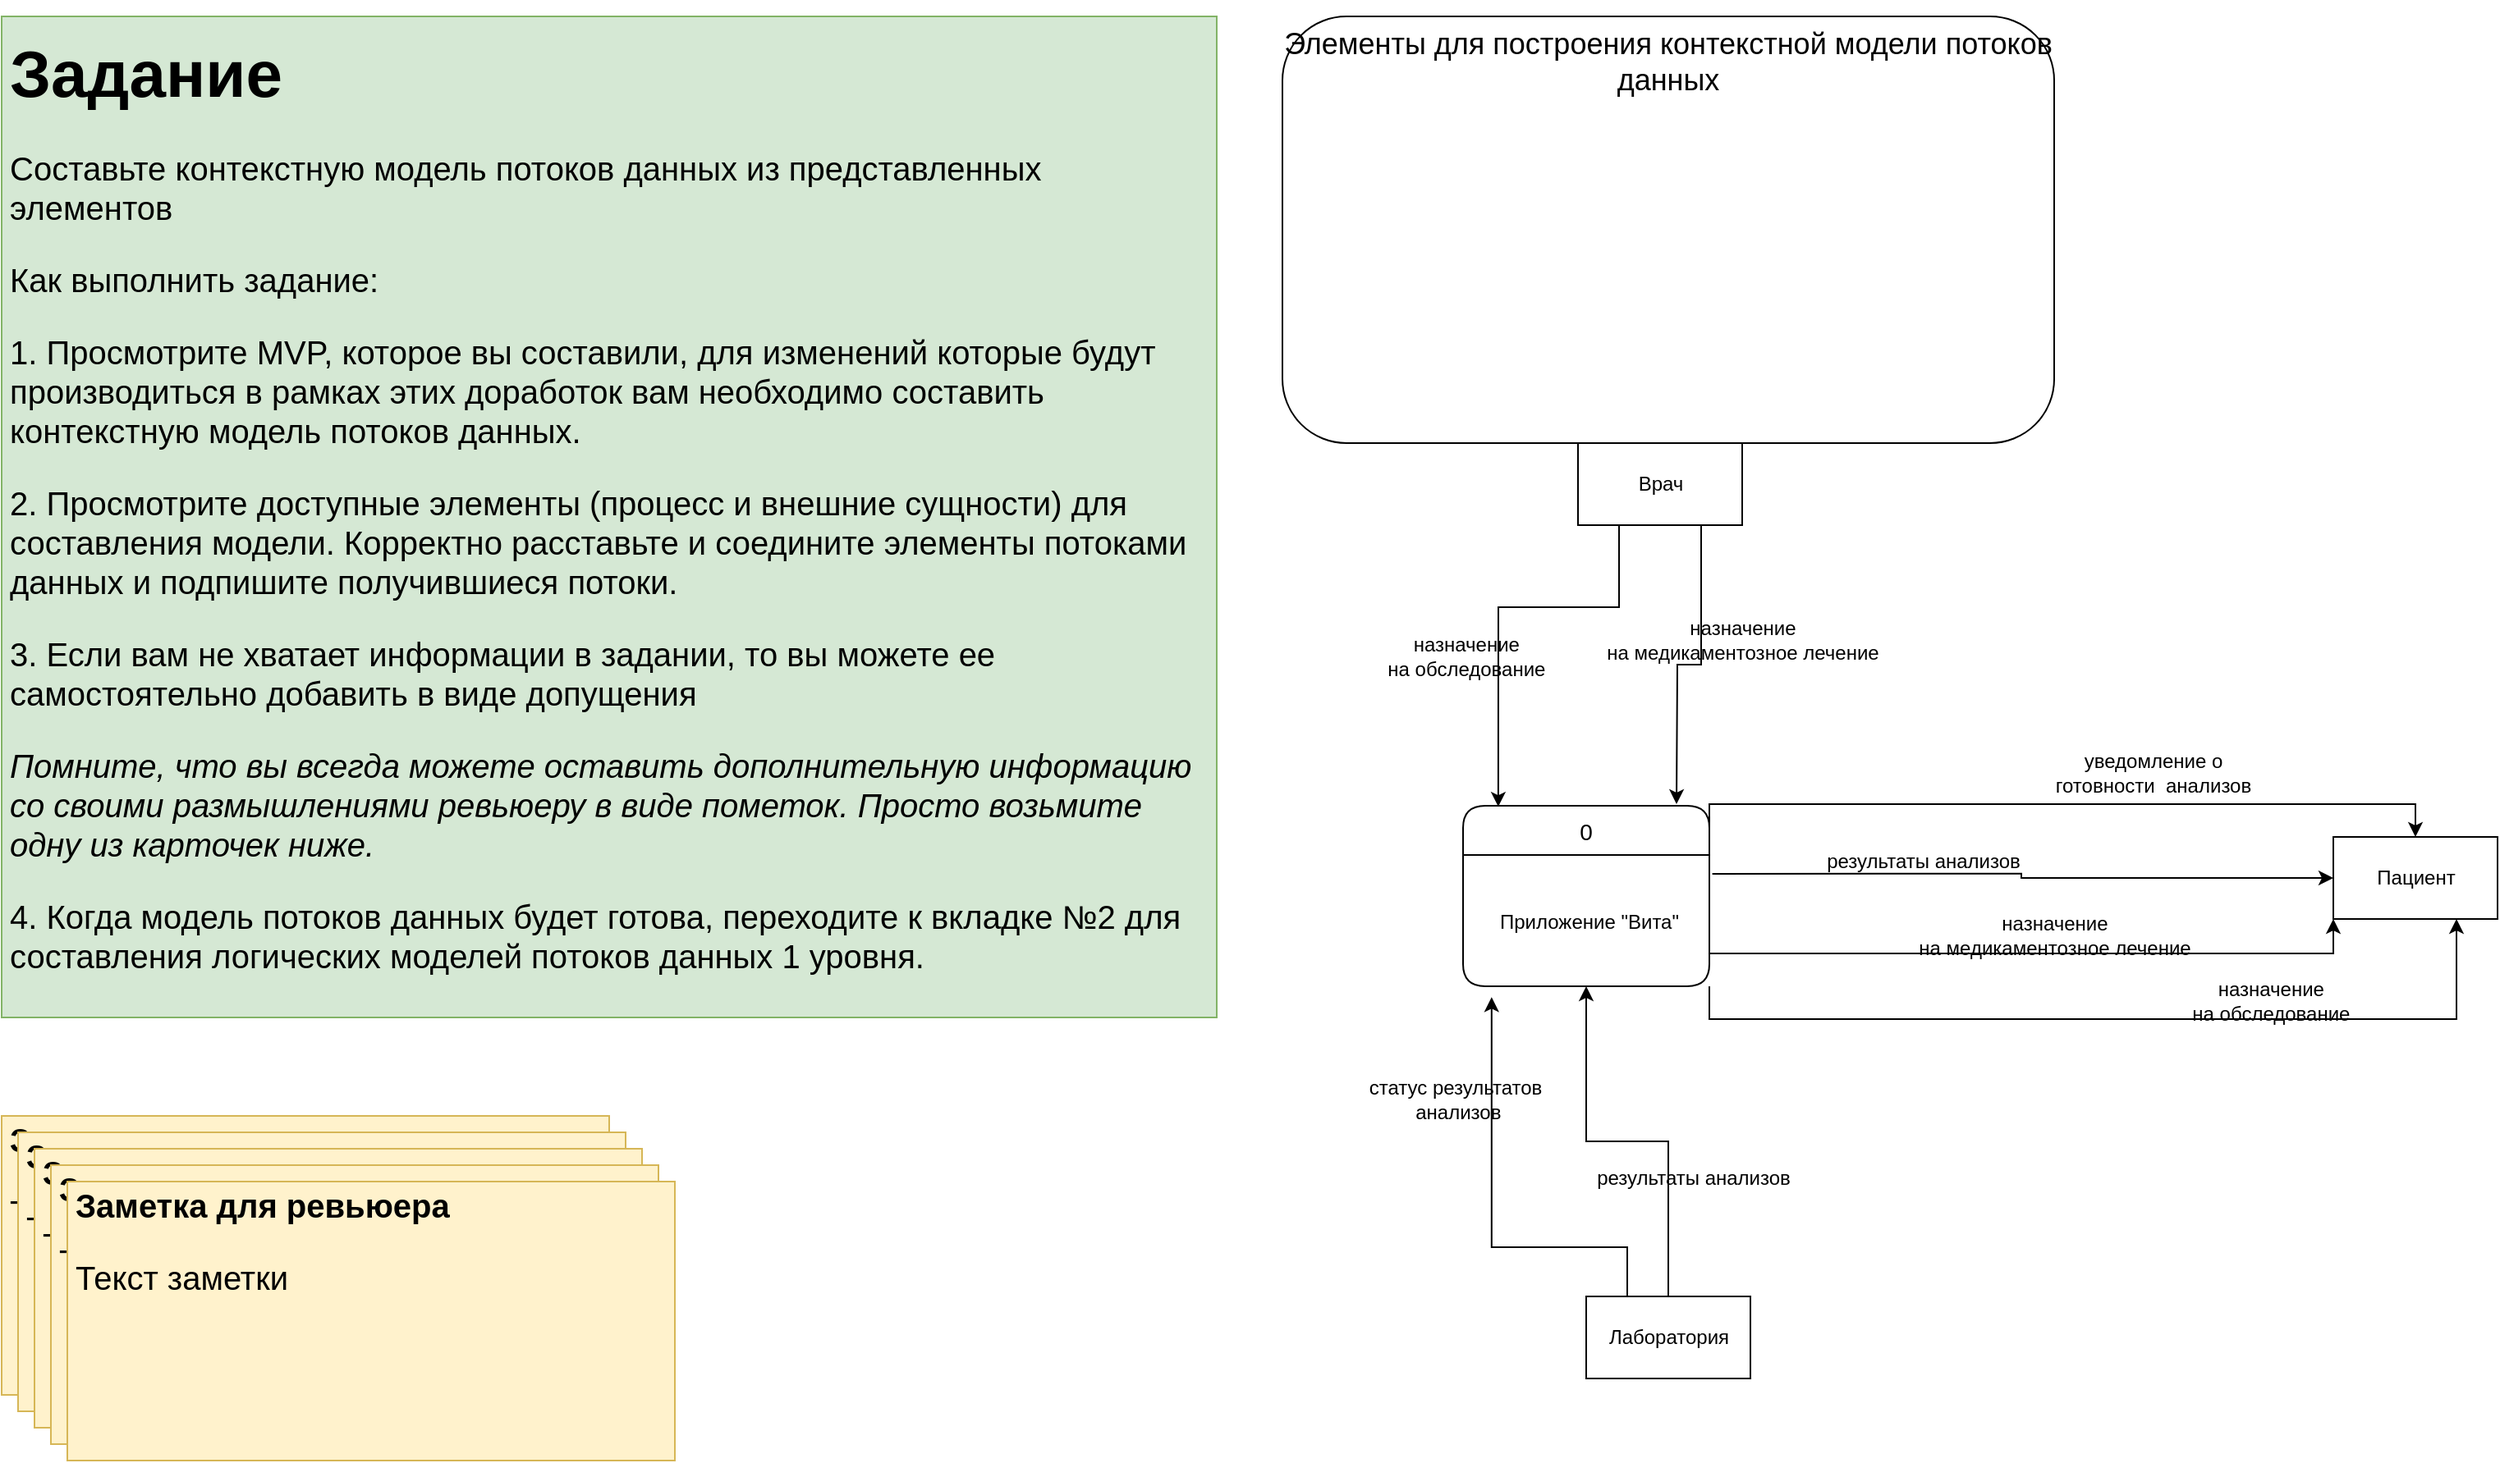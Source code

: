 <mxfile version="21.3.2" type="device" pages="2">
  <diagram id="FZimzOWbiY0pmrnXrLaN" name="DFD контекстная">
    <mxGraphModel dx="2140" dy="1855" grid="1" gridSize="10" guides="1" tooltips="1" connect="1" arrows="1" fold="1" page="1" pageScale="1" pageWidth="827" pageHeight="1169" math="0" shadow="0">
      <root>
        <mxCell id="0" />
        <mxCell id="1" parent="0" />
        <mxCell id="komNeLyyzliTDDAAMzvB-7" value="&lt;font style=&quot;font-size: 18px;&quot;&gt;Элементы для построения&amp;nbsp;&lt;span style=&quot;caret-color: rgb(0, 0, 0); text-align: start; text-size-adjust: auto;&quot; data-reactroot=&quot;&quot; class=&quot;notion-enable-hover&quot; data-token-index=&quot;0&quot;&gt;контекстной модели потоков данных&lt;/span&gt;&lt;/font&gt;" style="rounded=1;whiteSpace=wrap;html=1;verticalAlign=top;" parent="1" vertex="1">
          <mxGeometry x="10" y="-1120" width="470" height="260" as="geometry" />
        </mxCell>
        <mxCell id="komNeLyyzliTDDAAMzvB-3" value="Врач" style="html=1;dashed=0;whitespace=wrap;" parent="1" vertex="1">
          <mxGeometry x="190" y="-860" width="100" height="50" as="geometry" />
        </mxCell>
        <mxCell id="XTiSuaLFIydOImQZkn8c-3" style="edgeStyle=orthogonalEdgeStyle;rounded=0;orthogonalLoop=1;jettySize=auto;html=1;exitX=0.25;exitY=0;exitDx=0;exitDy=0;entryX=0.116;entryY=1.083;entryDx=0;entryDy=0;entryPerimeter=0;" edge="1" parent="1" source="komNeLyyzliTDDAAMzvB-4" target="rhUK0AfXt017CsrgmApv-2">
          <mxGeometry relative="1" as="geometry">
            <Array as="points">
              <mxPoint x="220" y="-370" />
              <mxPoint x="137" y="-370" />
            </Array>
          </mxGeometry>
        </mxCell>
        <mxCell id="komNeLyyzliTDDAAMzvB-4" value="Лаборатория" style="html=1;dashed=0;whitespace=wrap;" parent="1" vertex="1">
          <mxGeometry x="195" y="-340" width="100" height="50" as="geometry" />
        </mxCell>
        <mxCell id="komNeLyyzliTDDAAMzvB-5" value="Пациент" style="html=1;dashed=0;whitespace=wrap;" parent="1" vertex="1">
          <mxGeometry x="650" y="-620" width="100" height="50" as="geometry" />
        </mxCell>
        <mxCell id="komNeLyyzliTDDAAMzvB-8" value="&lt;h1&gt;&lt;font style=&quot;font-size: 40px;&quot;&gt;Задание&lt;/font&gt;&lt;/h1&gt;&lt;font style=&quot;font-size: 20px;&quot;&gt;Составьте контекстную модель потоков данных из представленных элементов&lt;br&gt;&lt;/font&gt;&lt;p style=&quot;font-size: 20px;&quot;&gt;&lt;font style=&quot;font-size: 20px;&quot;&gt;Как выполнить задание:&lt;/font&gt;&lt;/p&gt;&lt;p style=&quot;font-size: 20px;&quot;&gt;&lt;font style=&quot;font-size: 20px;&quot;&gt;1. Просмотрите MVP, которое вы составили, для изменений которые будут производиться в рамках этих доработок вам необходимо составить контекстную модель потоков данных.&amp;nbsp;&lt;/font&gt;&lt;/p&gt;&lt;p style=&quot;font-size: 20px;&quot;&gt;2. Просмотрите доступные элементы (процесс и внешние сущности) для составления модели.&lt;span style=&quot;background-color: initial;&quot;&gt;&amp;nbsp;Корректно расставьте и соедините элементы потоками данных и подпишите получившиеся потоки.&lt;/span&gt;&lt;/p&gt;&lt;p style=&quot;font-size: 20px;&quot;&gt;&lt;font style=&quot;font-size: 20px;&quot;&gt;3. Если вам не хватает информации в задании, то вы можете ее самостоятельно добавить в виде допущения&lt;/font&gt;&lt;/p&gt;&lt;p style=&quot;font-size: 20px;&quot;&gt;&lt;i&gt;Помните, что вы всегда можете оставить дополнительную информацию со своими размышлениями ревьюеру в виде пометок. Просто возьмите одну из карточек ниже.&amp;nbsp;&lt;/i&gt;&lt;/p&gt;&lt;p style=&quot;font-size: 20px;&quot;&gt;&lt;font style=&quot;font-size: 20px;&quot;&gt;4. Когда модель потоков данных будет готова, переходите к вкладке №2 для составления логических моделей потоков данных 1 уровня.&lt;/font&gt;&lt;/p&gt;" style="text;html=1;strokeColor=#82b366;fillColor=#d5e8d4;spacing=5;spacingTop=-20;whiteSpace=wrap;overflow=hidden;rounded=0;fontSize=16;" parent="1" vertex="1">
          <mxGeometry x="-770" y="-1120" width="740" height="610" as="geometry" />
        </mxCell>
        <mxCell id="komNeLyyzliTDDAAMzvB-9" value="&lt;h1 style=&quot;font-size: 20px;&quot;&gt;&lt;font style=&quot;font-size: 20px;&quot;&gt;Заметка для ревьюера&lt;/font&gt;&lt;/h1&gt;&lt;p style=&quot;font-size: 20px;&quot;&gt;&lt;font style=&quot;font-size: 20px;&quot;&gt;Текст заметки&lt;/font&gt;&lt;/p&gt;" style="text;html=1;strokeColor=#d6b656;fillColor=#fff2cc;spacing=5;spacingTop=-20;whiteSpace=wrap;overflow=hidden;rounded=0;fontSize=20;" parent="1" vertex="1">
          <mxGeometry x="-770" y="-450" width="370" height="170" as="geometry" />
        </mxCell>
        <mxCell id="komNeLyyzliTDDAAMzvB-10" value="&lt;h1 style=&quot;font-size: 20px;&quot;&gt;&lt;font style=&quot;font-size: 20px;&quot;&gt;Заметка для ревьюера&lt;/font&gt;&lt;/h1&gt;&lt;p style=&quot;font-size: 20px;&quot;&gt;&lt;font style=&quot;font-size: 20px;&quot;&gt;Текст заметки&lt;/font&gt;&lt;/p&gt;" style="text;html=1;strokeColor=#d6b656;fillColor=#fff2cc;spacing=5;spacingTop=-20;whiteSpace=wrap;overflow=hidden;rounded=0;fontSize=20;" parent="1" vertex="1">
          <mxGeometry x="-760" y="-440" width="370" height="170" as="geometry" />
        </mxCell>
        <mxCell id="komNeLyyzliTDDAAMzvB-11" value="&lt;h1 style=&quot;font-size: 20px;&quot;&gt;&lt;font style=&quot;font-size: 20px;&quot;&gt;Заметка для ревьюера&lt;/font&gt;&lt;/h1&gt;&lt;p style=&quot;font-size: 20px;&quot;&gt;&lt;font style=&quot;font-size: 20px;&quot;&gt;Текст заметки&lt;/font&gt;&lt;/p&gt;" style="text;html=1;strokeColor=#d6b656;fillColor=#fff2cc;spacing=5;spacingTop=-20;whiteSpace=wrap;overflow=hidden;rounded=0;fontSize=20;" parent="1" vertex="1">
          <mxGeometry x="-750" y="-430" width="370" height="170" as="geometry" />
        </mxCell>
        <mxCell id="komNeLyyzliTDDAAMzvB-12" value="&lt;h1 style=&quot;font-size: 20px;&quot;&gt;&lt;font style=&quot;font-size: 20px;&quot;&gt;Заметка для ревьюера&lt;/font&gt;&lt;/h1&gt;&lt;p style=&quot;font-size: 20px;&quot;&gt;&lt;font style=&quot;font-size: 20px;&quot;&gt;Текст заметки&lt;/font&gt;&lt;/p&gt;" style="text;html=1;strokeColor=#d6b656;fillColor=#fff2cc;spacing=5;spacingTop=-20;whiteSpace=wrap;overflow=hidden;rounded=0;fontSize=20;" parent="1" vertex="1">
          <mxGeometry x="-740" y="-420" width="370" height="170" as="geometry" />
        </mxCell>
        <mxCell id="komNeLyyzliTDDAAMzvB-13" value="&lt;h1 style=&quot;font-size: 20px;&quot;&gt;&lt;font style=&quot;font-size: 20px;&quot;&gt;Заметка для ревьюера&lt;/font&gt;&lt;/h1&gt;&lt;p style=&quot;font-size: 20px;&quot;&gt;&lt;font style=&quot;font-size: 20px;&quot;&gt;Текст заметки&lt;/font&gt;&lt;/p&gt;" style="text;html=1;strokeColor=#d6b656;fillColor=#fff2cc;spacing=5;spacingTop=-20;whiteSpace=wrap;overflow=hidden;rounded=0;fontSize=20;" parent="1" vertex="1">
          <mxGeometry x="-730" y="-410" width="370" height="170" as="geometry" />
        </mxCell>
        <mxCell id="rhUK0AfXt017CsrgmApv-1" value="0" style="swimlane;childLayout=stackLayout;horizontal=1;startSize=30;horizontalStack=0;rounded=1;fontSize=14;fontStyle=0;strokeWidth=1;resizeParent=0;resizeLast=1;shadow=0;dashed=0;align=center;fillColor=#FFFFFF;" parent="1" vertex="1">
          <mxGeometry x="120" y="-639" width="150" height="110" as="geometry" />
        </mxCell>
        <mxCell id="rhUK0AfXt017CsrgmApv-2" value="Приложение &quot;Вита&quot;" style="align=center;strokeColor=none;fillColor=none;spacingLeft=4;fontSize=12;verticalAlign=middle;resizable=0;rotatable=0;part=1;" parent="rhUK0AfXt017CsrgmApv-1" vertex="1">
          <mxGeometry y="30" width="150" height="80" as="geometry" />
        </mxCell>
        <mxCell id="TgeKY_L9k3SsL1Jf0c9K-11" value="" style="edgeStyle=orthogonalEdgeStyle;rounded=0;orthogonalLoop=1;jettySize=auto;html=1;exitX=0.75;exitY=1;exitDx=0;exitDy=0;" edge="1" parent="1" source="komNeLyyzliTDDAAMzvB-3">
          <mxGeometry relative="1" as="geometry">
            <mxPoint x="265" y="-810" as="sourcePoint" />
            <mxPoint x="250" y="-640" as="targetPoint" />
          </mxGeometry>
        </mxCell>
        <mxCell id="TgeKY_L9k3SsL1Jf0c9K-6" value="назначение &lt;br&gt;на медикаментозное лечение" style="text;html=1;align=center;verticalAlign=middle;resizable=0;points=[];autosize=1;strokeColor=none;fillColor=none;" vertex="1" parent="1">
          <mxGeometry x="195" y="-760" width="190" height="40" as="geometry" />
        </mxCell>
        <mxCell id="TgeKY_L9k3SsL1Jf0c9K-12" value="" style="edgeStyle=orthogonalEdgeStyle;rounded=0;orthogonalLoop=1;jettySize=auto;html=1;exitX=0.25;exitY=1;exitDx=0;exitDy=0;entryX=0.143;entryY=0.005;entryDx=0;entryDy=0;entryPerimeter=0;" edge="1" parent="1" source="komNeLyyzliTDDAAMzvB-3" target="rhUK0AfXt017CsrgmApv-1">
          <mxGeometry relative="1" as="geometry">
            <mxPoint x="215" y="-810" as="sourcePoint" />
            <mxPoint x="87" y="-730" as="targetPoint" />
            <Array as="points">
              <mxPoint x="215" y="-760" />
              <mxPoint x="142" y="-760" />
            </Array>
          </mxGeometry>
        </mxCell>
        <mxCell id="TgeKY_L9k3SsL1Jf0c9K-3" value="&amp;nbsp;назначение&lt;br&gt;&amp;nbsp;на обследование" style="text;html=1;align=center;verticalAlign=middle;resizable=0;points=[];autosize=1;strokeColor=none;fillColor=none;" vertex="1" parent="1">
          <mxGeometry x="60" y="-750" width="120" height="40" as="geometry" />
        </mxCell>
        <mxCell id="TgeKY_L9k3SsL1Jf0c9K-13" value="" style="edgeStyle=orthogonalEdgeStyle;rounded=0;orthogonalLoop=1;jettySize=auto;html=1;exitX=0.5;exitY=0;exitDx=0;exitDy=0;entryX=0.5;entryY=1;entryDx=0;entryDy=0;" edge="1" parent="1" source="komNeLyyzliTDDAAMzvB-4" target="rhUK0AfXt017CsrgmApv-2">
          <mxGeometry relative="1" as="geometry">
            <mxPoint x="245" y="-340" as="sourcePoint" />
            <mxPoint x="245" y="-550" as="targetPoint" />
          </mxGeometry>
        </mxCell>
        <mxCell id="TgeKY_L9k3SsL1Jf0c9K-8" value="&lt;br&gt;результаты анализов" style="text;html=1;align=center;verticalAlign=middle;resizable=0;points=[];autosize=1;strokeColor=none;fillColor=none;" vertex="1" parent="1">
          <mxGeometry x="190" y="-440" width="140" height="40" as="geometry" />
        </mxCell>
        <mxCell id="TgeKY_L9k3SsL1Jf0c9K-14" style="edgeStyle=orthogonalEdgeStyle;rounded=0;orthogonalLoop=1;jettySize=auto;html=1;exitX=1;exitY=0;exitDx=0;exitDy=0;entryX=0.5;entryY=0;entryDx=0;entryDy=0;" edge="1" parent="1" source="rhUK0AfXt017CsrgmApv-2" target="komNeLyyzliTDDAAMzvB-5">
          <mxGeometry relative="1" as="geometry">
            <mxPoint x="700" y="-630" as="targetPoint" />
          </mxGeometry>
        </mxCell>
        <mxCell id="TgeKY_L9k3SsL1Jf0c9K-15" value="уведомление о &lt;br&gt;готовности&amp;nbsp; анализов" style="text;html=1;align=center;verticalAlign=middle;resizable=0;points=[];autosize=1;strokeColor=none;fillColor=none;" vertex="1" parent="1">
          <mxGeometry x="470" y="-679" width="140" height="40" as="geometry" />
        </mxCell>
        <mxCell id="TgeKY_L9k3SsL1Jf0c9K-26" value="" style="edgeStyle=orthogonalEdgeStyle;rounded=0;orthogonalLoop=1;jettySize=auto;html=1;exitX=1;exitY=0.75;exitDx=0;exitDy=0;entryX=0;entryY=1;entryDx=0;entryDy=0;" edge="1" parent="1" source="rhUK0AfXt017CsrgmApv-2" target="komNeLyyzliTDDAAMzvB-5">
          <mxGeometry relative="1" as="geometry">
            <mxPoint x="270" y="-549" as="sourcePoint" />
            <mxPoint x="680" y="-485" as="targetPoint" />
          </mxGeometry>
        </mxCell>
        <mxCell id="TgeKY_L9k3SsL1Jf0c9K-25" value="назначение &lt;br&gt;на медикаментозное лечение" style="text;html=1;align=center;verticalAlign=middle;resizable=0;points=[];autosize=1;strokeColor=none;fillColor=none;" vertex="1" parent="1">
          <mxGeometry x="385" y="-580" width="190" height="40" as="geometry" />
        </mxCell>
        <mxCell id="TgeKY_L9k3SsL1Jf0c9K-28" value="" style="edgeStyle=orthogonalEdgeStyle;rounded=0;orthogonalLoop=1;jettySize=auto;html=1;exitX=1;exitY=1;exitDx=0;exitDy=0;entryX=0.75;entryY=1;entryDx=0;entryDy=0;" edge="1" parent="1" source="rhUK0AfXt017CsrgmApv-2" target="komNeLyyzliTDDAAMzvB-5">
          <mxGeometry relative="1" as="geometry">
            <mxPoint x="270" y="-529" as="sourcePoint" />
            <mxPoint x="680" y="-472" as="targetPoint" />
          </mxGeometry>
        </mxCell>
        <mxCell id="TgeKY_L9k3SsL1Jf0c9K-27" value="&amp;nbsp;назначение&lt;br&gt;&amp;nbsp;на обследование" style="text;html=1;align=center;verticalAlign=middle;resizable=0;points=[];autosize=1;strokeColor=none;fillColor=none;" vertex="1" parent="1">
          <mxGeometry x="550" y="-540" width="120" height="40" as="geometry" />
        </mxCell>
        <mxCell id="TgeKY_L9k3SsL1Jf0c9K-29" style="edgeStyle=orthogonalEdgeStyle;rounded=0;orthogonalLoop=1;jettySize=auto;html=1;entryX=0;entryY=0.5;entryDx=0;entryDy=0;exitX=1.012;exitY=0.143;exitDx=0;exitDy=0;exitPerimeter=0;" edge="1" parent="1" source="rhUK0AfXt017CsrgmApv-2" target="komNeLyyzliTDDAAMzvB-5">
          <mxGeometry relative="1" as="geometry">
            <mxPoint x="490" y="-592" as="sourcePoint" />
          </mxGeometry>
        </mxCell>
        <mxCell id="TgeKY_L9k3SsL1Jf0c9K-30" value="результаты анализов" style="text;html=1;align=center;verticalAlign=middle;resizable=0;points=[];autosize=1;strokeColor=none;fillColor=none;" vertex="1" parent="1">
          <mxGeometry x="330" y="-620" width="140" height="30" as="geometry" />
        </mxCell>
        <mxCell id="XTiSuaLFIydOImQZkn8c-4" value="статус результатов&lt;br&gt;&amp;nbsp;анализов" style="text;html=1;align=center;verticalAlign=middle;resizable=0;points=[];autosize=1;strokeColor=none;fillColor=none;" vertex="1" parent="1">
          <mxGeometry x="50" y="-480" width="130" height="40" as="geometry" />
        </mxCell>
      </root>
    </mxGraphModel>
  </diagram>
  <diagram id="5hfhekeH1kYWlCb4wukP" name="DFD логические">
    <mxGraphModel dx="2442" dy="2014" grid="1" gridSize="10" guides="1" tooltips="1" connect="1" arrows="1" fold="1" page="1" pageScale="1" pageWidth="827" pageHeight="1169" math="0" shadow="0">
      <root>
        <mxCell id="0" />
        <mxCell id="1" parent="0" />
        <mxCell id="a9Sl7O8uez9xCAdCzFx1-1" value="&lt;font style=&quot;font-size: 20px;&quot;&gt;Элементы для построения л&lt;span style=&quot;caret-color: rgb(0, 0, 0); text-align: start; text-size-adjust: auto;&quot; data-reactroot=&quot;&quot; class=&quot;notion-enable-hover&quot; data-token-index=&quot;0&quot;&gt;огических моделей потоков данных уровня 1&lt;/span&gt;&lt;/font&gt;" style="rounded=1;whiteSpace=wrap;html=1;verticalAlign=top;" parent="1" vertex="1">
          <mxGeometry y="-1110" width="800" height="320" as="geometry" />
        </mxCell>
        <mxCell id="_qLArjTqwf_w2_ABAQa--17" style="edgeStyle=orthogonalEdgeStyle;rounded=0;orthogonalLoop=1;jettySize=auto;html=1;exitX=0;exitY=0.75;exitDx=0;exitDy=0;entryX=1;entryY=0.871;entryDx=0;entryDy=0;entryPerimeter=0;" edge="1" parent="1" source="a9Sl7O8uez9xCAdCzFx1-50" target="TyFQIvKSNbhwDLeUT2OL-2">
          <mxGeometry relative="1" as="geometry" />
        </mxCell>
        <mxCell id="a9Sl7O8uez9xCAdCzFx1-50" value="Пациент" style="html=1;fontSize=11;" parent="1" vertex="1">
          <mxGeometry x="680" y="-570" width="110" height="50" as="geometry" />
        </mxCell>
        <mxCell id="a9Sl7O8uez9xCAdCzFx1-51" value="Врач" style="html=1;fontSize=11;" parent="1" vertex="1">
          <mxGeometry x="447" y="-780" width="110" height="50" as="geometry" />
        </mxCell>
        <mxCell id="a9Sl7O8uez9xCAdCzFx1-52" value="Пациент" style="html=1;fontSize=11;" parent="1" vertex="1">
          <mxGeometry x="542" y="210" width="110" height="50" as="geometry" />
        </mxCell>
        <mxCell id="sFuM9ujFT93D8Gc-MuXg-39" style="edgeStyle=orthogonalEdgeStyle;rounded=0;orthogonalLoop=1;jettySize=auto;html=1;exitX=0.5;exitY=1;exitDx=0;exitDy=0;" edge="1" parent="1" source="a9Sl7O8uez9xCAdCzFx1-53" target="jfRJq12P8PdNFq7zpwv4-1">
          <mxGeometry relative="1" as="geometry" />
        </mxCell>
        <mxCell id="a9Sl7O8uez9xCAdCzFx1-53" value="Врач" style="html=1;fontSize=11;" parent="1" vertex="1">
          <mxGeometry x="170" y="40" width="110" height="50" as="geometry" />
        </mxCell>
        <mxCell id="mc7lbjgsViJYUj5TAIBl-1" style="edgeStyle=orthogonalEdgeStyle;rounded=0;orthogonalLoop=1;jettySize=auto;html=1;exitX=0.75;exitY=0;exitDx=0;exitDy=0;entryX=0.75;entryY=1;entryDx=0;entryDy=0;" edge="1" parent="1" source="a9Sl7O8uez9xCAdCzFx1-55" target="TyFQIvKSNbhwDLeUT2OL-2">
          <mxGeometry relative="1" as="geometry" />
        </mxCell>
        <mxCell id="_qLArjTqwf_w2_ABAQa--4" style="edgeStyle=orthogonalEdgeStyle;rounded=0;orthogonalLoop=1;jettySize=auto;html=1;exitX=0.25;exitY=0;exitDx=0;exitDy=0;entryX=0.138;entryY=1.08;entryDx=0;entryDy=0;entryPerimeter=0;" edge="1" parent="1" source="a9Sl7O8uez9xCAdCzFx1-55" target="TyFQIvKSNbhwDLeUT2OL-2">
          <mxGeometry relative="1" as="geometry" />
        </mxCell>
        <mxCell id="a9Sl7O8uez9xCAdCzFx1-55" value="Лаборатория" style="html=1;fontSize=11;" parent="1" vertex="1">
          <mxGeometry x="240" y="-180" width="110" height="50" as="geometry" />
        </mxCell>
        <mxCell id="JQqJk8gsrpiBfC45wu2H-1" value="&lt;h1&gt;&lt;font style=&quot;font-size: 40px;&quot;&gt;Задание&lt;/font&gt;&lt;/h1&gt;&lt;font style=&quot;font-size: 20px;&quot;&gt;Составьте две логические модели потоков данных 1 уровня из представленных элементов. По одной для каждого процесса.&lt;br&gt;&lt;/font&gt;&lt;p style=&quot;font-size: 20px;&quot;&gt;&lt;font style=&quot;font-size: 20px;&quot;&gt;Как выполнить задание:&lt;/font&gt;&lt;/p&gt;&lt;span style=&quot;font-size: 20px;&quot;&gt;1. Просмотрите MVP, которое вы составили, для изменений которые будут производиться в рамках этих доработок вам необходимо составить две логические модели потоков данных.&amp;nbsp;&lt;/span&gt;&lt;p style=&quot;font-size: 20px;&quot;&gt;2. Просмотрите доступные элементы (процесс и внешние сущности) для составления модели.&lt;span style=&quot;background-color: initial;&quot;&gt;&amp;nbsp;Корректно расставьте, соедините элементы потоками данных и подпишите получившиеся потоки.&amp;nbsp;&lt;/span&gt;&lt;/p&gt;&lt;p style=&quot;font-size: 20px;&quot;&gt;3. Добавьте в модели потоков данных к каждому процессу недостающие хранилища данных.&lt;/p&gt;&lt;p style=&quot;font-size: 20px;&quot;&gt;&lt;font style=&quot;font-size: 20px;&quot;&gt;4. Если вам не хватает информации в задании, то вы можете ее самостоятельно добавить в виде допущения&lt;/font&gt;&lt;/p&gt;&lt;p style=&quot;font-size: 20px;&quot;&gt;&lt;i&gt;Помните, что вы всегда можете оставить дополнительную информацию со своими размышлениями ревьюеру в виде пометок. Просто возьмите одну из карточек ниже.&amp;nbsp;&lt;/i&gt;&lt;/p&gt;&lt;p style=&quot;font-size: 20px;&quot;&gt;&lt;font style=&quot;font-size: 20px;&quot;&gt;5. Когда модели потоков данных будут готовы сохраните получившийся файл в формате .drawio, он понадобиться вам в части &quot;Ревью&quot;&lt;/font&gt;&lt;/p&gt;" style="text;html=1;strokeColor=#82b366;fillColor=#d5e8d4;spacing=5;spacingTop=-20;whiteSpace=wrap;overflow=hidden;rounded=0;fontSize=16;" parent="1" vertex="1">
          <mxGeometry x="-770" y="-1120" width="740" height="660" as="geometry" />
        </mxCell>
        <mxCell id="JQqJk8gsrpiBfC45wu2H-2" value="&lt;h1 style=&quot;font-size: 20px;&quot;&gt;&lt;font style=&quot;font-size: 20px;&quot;&gt;Заметка для ревьюера&lt;/font&gt;&lt;/h1&gt;&lt;p style=&quot;font-size: 20px;&quot;&gt;&lt;font style=&quot;font-size: 20px;&quot;&gt;Текст заметки&lt;/font&gt;&lt;/p&gt;" style="text;html=1;strokeColor=#d6b656;fillColor=#fff2cc;spacing=5;spacingTop=-20;whiteSpace=wrap;overflow=hidden;rounded=0;fontSize=20;" parent="1" vertex="1">
          <mxGeometry x="-770" y="-410" width="370" height="170" as="geometry" />
        </mxCell>
        <mxCell id="JQqJk8gsrpiBfC45wu2H-3" value="&lt;h1 style=&quot;font-size: 20px;&quot;&gt;&lt;font style=&quot;font-size: 20px;&quot;&gt;Заметка для ревьюера&lt;/font&gt;&lt;/h1&gt;&lt;p style=&quot;font-size: 20px;&quot;&gt;&lt;font style=&quot;font-size: 20px;&quot;&gt;Текст заметки&lt;/font&gt;&lt;/p&gt;" style="text;html=1;strokeColor=#d6b656;fillColor=#fff2cc;spacing=5;spacingTop=-20;whiteSpace=wrap;overflow=hidden;rounded=0;fontSize=20;" parent="1" vertex="1">
          <mxGeometry x="-760" y="-400" width="370" height="170" as="geometry" />
        </mxCell>
        <mxCell id="JQqJk8gsrpiBfC45wu2H-4" value="&lt;h1 style=&quot;font-size: 20px;&quot;&gt;&lt;font style=&quot;font-size: 20px;&quot;&gt;Заметка для ревьюера&lt;/font&gt;&lt;/h1&gt;&lt;p style=&quot;font-size: 20px;&quot;&gt;&lt;font style=&quot;font-size: 20px;&quot;&gt;Текст заметки&lt;/font&gt;&lt;/p&gt;" style="text;html=1;strokeColor=#d6b656;fillColor=#fff2cc;spacing=5;spacingTop=-20;whiteSpace=wrap;overflow=hidden;rounded=0;fontSize=20;" parent="1" vertex="1">
          <mxGeometry x="-750" y="-390" width="370" height="170" as="geometry" />
        </mxCell>
        <mxCell id="JQqJk8gsrpiBfC45wu2H-5" value="&lt;h1 style=&quot;font-size: 20px;&quot;&gt;&lt;font style=&quot;font-size: 20px;&quot;&gt;Заметка для ревьюера&lt;/font&gt;&lt;/h1&gt;&lt;p style=&quot;font-size: 20px;&quot;&gt;&lt;font style=&quot;font-size: 20px;&quot;&gt;Текст заметки&lt;/font&gt;&lt;/p&gt;" style="text;html=1;strokeColor=#d6b656;fillColor=#fff2cc;spacing=5;spacingTop=-20;whiteSpace=wrap;overflow=hidden;rounded=0;fontSize=20;" parent="1" vertex="1">
          <mxGeometry x="-740" y="-380" width="370" height="170" as="geometry" />
        </mxCell>
        <mxCell id="JQqJk8gsrpiBfC45wu2H-6" value="&lt;h1 style=&quot;font-size: 20px;&quot;&gt;&lt;font style=&quot;font-size: 20px;&quot;&gt;Заметка для ревьюера&lt;/font&gt;&lt;/h1&gt;&lt;p style=&quot;font-size: 20px;&quot;&gt;Привет! Спасибо большое за ревью, без тебя бвы никак) логическая DFD это прямо самая сложная часть для меня оказалась, надеюсь все поняла правильно, логику вроде поймала почему так нужно сделать.&lt;/p&gt;&lt;p style=&quot;font-size: 20px;&quot;&gt;Один вопрос: от пациента ведь все равно к приложению должен идти поток с данными, ктоторыми заполняется хранилище &quot;Пациент&quot;. Или раз в рамках этой итерации у нас нет такой истории то и поток рисовать не нужно?&lt;/p&gt;" style="text;html=1;strokeColor=#d6b656;fillColor=#fff2cc;spacing=5;spacingTop=-20;whiteSpace=wrap;overflow=hidden;rounded=0;fontSize=20;" parent="1" vertex="1">
          <mxGeometry x="810" y="-890" width="420" height="360" as="geometry" />
        </mxCell>
        <mxCell id="_qLArjTqwf_w2_ABAQa--12" style="edgeStyle=orthogonalEdgeStyle;rounded=0;orthogonalLoop=1;jettySize=auto;html=1;exitX=0.75;exitY=0;exitDx=0;exitDy=0;entryX=1;entryY=0;entryDx=0;entryDy=0;" edge="1" parent="1" source="TyFQIvKSNbhwDLeUT2OL-1" target="a9Sl7O8uez9xCAdCzFx1-50">
          <mxGeometry relative="1" as="geometry">
            <Array as="points">
              <mxPoint x="390" y="-640" />
              <mxPoint x="390" y="-690" />
              <mxPoint x="790" y="-690" />
            </Array>
          </mxGeometry>
        </mxCell>
        <mxCell id="_qLArjTqwf_w2_ABAQa--14" style="edgeStyle=orthogonalEdgeStyle;rounded=0;orthogonalLoop=1;jettySize=auto;html=1;exitX=0.25;exitY=0;exitDx=0;exitDy=0;entryX=0;entryY=0.75;entryDx=0;entryDy=0;" edge="1" parent="1" source="TyFQIvKSNbhwDLeUT2OL-1" target="a9Sl7O8uez9xCAdCzFx1-51">
          <mxGeometry relative="1" as="geometry" />
        </mxCell>
        <mxCell id="TyFQIvKSNbhwDLeUT2OL-1" value="1" style="swimlane;childLayout=stackLayout;horizontal=1;startSize=30;horizontalStack=0;rounded=1;fontSize=14;fontStyle=0;strokeWidth=1;resizeParent=0;resizeLast=1;shadow=0;dashed=0;align=center;fillColor=#FFFFFF;" parent="1" vertex="1">
          <mxGeometry x="230" y="-640" width="160" height="130" as="geometry" />
        </mxCell>
        <mxCell id="TyFQIvKSNbhwDLeUT2OL-2" value="Пройти обследование" style="align=center;strokeColor=none;fillColor=none;spacingLeft=4;fontSize=12;verticalAlign=middle;resizable=0;rotatable=0;part=1;" parent="TyFQIvKSNbhwDLeUT2OL-1" vertex="1">
          <mxGeometry y="30" width="160" height="100" as="geometry" />
        </mxCell>
        <mxCell id="jfRJq12P8PdNFq7zpwv4-1" value="2" style="swimlane;childLayout=stackLayout;horizontal=1;startSize=30;horizontalStack=0;rounded=1;fontSize=14;fontStyle=0;strokeWidth=1;resizeParent=0;resizeLast=1;shadow=0;dashed=0;align=center;fillColor=#FFFFFF;" parent="1" vertex="1">
          <mxGeometry x="170" y="220" width="150" height="110" as="geometry" />
        </mxCell>
        <mxCell id="jfRJq12P8PdNFq7zpwv4-2" value="Пройти&#xa;медикаментозное &#xa;лечение" style="align=center;strokeColor=none;fillColor=none;spacingLeft=4;fontSize=12;verticalAlign=middle;resizable=0;rotatable=0;part=1;" parent="jfRJq12P8PdNFq7zpwv4-1" vertex="1">
          <mxGeometry y="30" width="150" height="80" as="geometry" />
        </mxCell>
        <mxCell id="dUjqpOn0-5PFS9_tpxQN-4" value="" style="edgeStyle=orthogonalEdgeStyle;rounded=0;orthogonalLoop=1;jettySize=auto;html=1;exitX=0;exitY=0.5;exitDx=0;exitDy=0;" edge="1" parent="1" source="a9Sl7O8uez9xCAdCzFx1-51" target="TyFQIvKSNbhwDLeUT2OL-1">
          <mxGeometry relative="1" as="geometry">
            <mxPoint x="350" y="-675" as="sourcePoint" />
            <mxPoint x="340" y="-650" as="targetPoint" />
            <Array as="points">
              <mxPoint x="447" y="-765" />
              <mxPoint x="350" y="-765" />
              <mxPoint x="350" y="-700" />
              <mxPoint x="330" y="-700" />
            </Array>
          </mxGeometry>
        </mxCell>
        <mxCell id="dUjqpOn0-5PFS9_tpxQN-3" value="Назначение" style="text;html=1;align=center;verticalAlign=middle;resizable=0;points=[];autosize=1;strokeColor=none;fillColor=none;" vertex="1" parent="1">
          <mxGeometry x="345" y="-790" width="90" height="30" as="geometry" />
        </mxCell>
        <mxCell id="dUjqpOn0-5PFS9_tpxQN-7" value="" style="edgeStyle=orthogonalEdgeStyle;rounded=0;orthogonalLoop=1;jettySize=auto;html=1;entryX=0;entryY=0.5;entryDx=0;entryDy=0;exitX=1;exitY=0.5;exitDx=0;exitDy=0;" edge="1" parent="1" source="TyFQIvKSNbhwDLeUT2OL-2" target="a9Sl7O8uez9xCAdCzFx1-50">
          <mxGeometry relative="1" as="geometry">
            <mxPoint x="240" y="-560" as="sourcePoint" />
            <mxPoint x="440" y="-555" as="targetPoint" />
            <Array as="points" />
          </mxGeometry>
        </mxCell>
        <mxCell id="dUjqpOn0-5PFS9_tpxQN-6" value="назначение на &lt;br&gt;обследование" style="text;html=1;align=center;verticalAlign=middle;resizable=0;points=[];autosize=1;strokeColor=none;fillColor=none;" vertex="1" parent="1">
          <mxGeometry x="405" y="-595" width="100" height="40" as="geometry" />
        </mxCell>
        <mxCell id="dUjqpOn0-5PFS9_tpxQN-20" value="Результат анализов" style="text;html=1;align=center;verticalAlign=middle;resizable=0;points=[];autosize=1;strokeColor=none;fillColor=none;" vertex="1" parent="1">
          <mxGeometry x="580" y="-520" width="130" height="30" as="geometry" />
        </mxCell>
        <mxCell id="sFuM9ujFT93D8Gc-MuXg-3" value="" style="edgeStyle=orthogonalEdgeStyle;rounded=0;orthogonalLoop=1;jettySize=auto;html=1;exitX=0.938;exitY=0;exitDx=0;exitDy=0;entryX=0.5;entryY=0;entryDx=0;entryDy=0;exitPerimeter=0;" edge="1" parent="1" source="TyFQIvKSNbhwDLeUT2OL-2" target="a9Sl7O8uez9xCAdCzFx1-50">
          <mxGeometry relative="1" as="geometry">
            <mxPoint x="250" y="-600" as="sourcePoint" />
            <mxPoint x="673" y="-585" as="targetPoint" />
            <Array as="points">
              <mxPoint x="410" y="-610" />
              <mxPoint x="410" y="-630" />
              <mxPoint x="660" y="-630" />
              <mxPoint x="660" y="-650" />
              <mxPoint x="735" y="-650" />
            </Array>
          </mxGeometry>
        </mxCell>
        <mxCell id="sFuM9ujFT93D8Gc-MuXg-2" value="Уведомление о&lt;br&gt;готовности анализа" style="text;html=1;align=center;verticalAlign=middle;resizable=0;points=[];autosize=1;strokeColor=none;fillColor=none;" vertex="1" parent="1">
          <mxGeometry x="522" y="-675" width="130" height="40" as="geometry" />
        </mxCell>
        <mxCell id="sFuM9ujFT93D8Gc-MuXg-5" value="D2" style="html=1;dashed=0;whiteSpace=wrap;shape=mxgraph.dfd.dataStoreID;align=left;spacingLeft=3;points=[[0,0],[0.5,0],[1,0],[0,0.5],[1,0.5],[0,1],[0.5,1],[1,1]];" vertex="1" parent="1">
          <mxGeometry x="8" y="-575" width="104" height="30" as="geometry" />
        </mxCell>
        <mxCell id="dUjqpOn0-5PFS9_tpxQN-14" value="Результат" style="text;html=1;align=center;verticalAlign=middle;resizable=0;points=[];autosize=1;strokeColor=none;fillColor=none;" vertex="1" parent="1">
          <mxGeometry x="285" y="-270" width="80" height="30" as="geometry" />
        </mxCell>
        <mxCell id="sFuM9ujFT93D8Gc-MuXg-15" value="пациент" style="text;html=1;align=center;verticalAlign=middle;resizable=0;points=[];autosize=1;strokeColor=none;fillColor=none;" vertex="1" parent="1">
          <mxGeometry x="35" y="-575" width="70" height="30" as="geometry" />
        </mxCell>
        <mxCell id="sFuM9ujFT93D8Gc-MuXg-16" value="" style="endArrow=classic;startArrow=classic;html=1;rounded=0;exitX=0;exitY=0.25;exitDx=0;exitDy=0;" edge="1" parent="1" source="TyFQIvKSNbhwDLeUT2OL-2">
          <mxGeometry width="50" height="50" relative="1" as="geometry">
            <mxPoint x="690" y="-305" as="sourcePoint" />
            <mxPoint x="130" y="-610" as="targetPoint" />
            <Array as="points">
              <mxPoint x="170" y="-610" />
            </Array>
          </mxGeometry>
        </mxCell>
        <mxCell id="sFuM9ujFT93D8Gc-MuXg-43" style="edgeStyle=orthogonalEdgeStyle;rounded=0;orthogonalLoop=1;jettySize=auto;html=1;exitX=0;exitY=0.5;exitDx=0;exitDy=0;entryX=1;entryY=0.25;entryDx=0;entryDy=0;" edge="1" parent="1" source="sFuM9ujFT93D8Gc-MuXg-29" target="a9Sl7O8uez9xCAdCzFx1-53">
          <mxGeometry relative="1" as="geometry" />
        </mxCell>
        <mxCell id="sFuM9ujFT93D8Gc-MuXg-29" value="D2" style="html=1;dashed=0;whiteSpace=wrap;shape=mxgraph.dfd.dataStoreID;align=left;spacingLeft=3;points=[[0,0],[0.5,0],[1,0],[0,0.5],[1,0.5],[0,1],[0.5,1],[1,1]];" vertex="1" parent="1">
          <mxGeometry x="440" y="40" width="104" height="30" as="geometry" />
        </mxCell>
        <mxCell id="sFuM9ujFT93D8Gc-MuXg-30" value="пациент" style="text;html=1;align=center;verticalAlign=middle;resizable=0;points=[];autosize=1;strokeColor=none;fillColor=none;" vertex="1" parent="1">
          <mxGeometry x="467" y="40" width="70" height="30" as="geometry" />
        </mxCell>
        <mxCell id="sFuM9ujFT93D8Gc-MuXg-31" value="D1" style="html=1;dashed=0;whiteSpace=wrap;shape=mxgraph.dfd.dataStoreID;align=left;spacingLeft=3;points=[[0,0],[0.5,0],[1,0],[0,0.5],[1,0.5],[0,1],[0.5,1],[1,1]];" vertex="1" parent="1">
          <mxGeometry x="440" y="90" width="104" height="30" as="geometry" />
        </mxCell>
        <mxCell id="sFuM9ujFT93D8Gc-MuXg-32" value="результат" style="text;html=1;align=center;verticalAlign=middle;resizable=0;points=[];autosize=1;strokeColor=none;fillColor=none;" vertex="1" parent="1">
          <mxGeometry x="462" y="90" width="80" height="30" as="geometry" />
        </mxCell>
        <mxCell id="sFuM9ujFT93D8Gc-MuXg-38" value="" style="endArrow=classic;startArrow=classic;html=1;rounded=0;exitX=1.046;exitY=0.507;exitDx=0;exitDy=0;exitPerimeter=0;entryX=0.5;entryY=0;entryDx=0;entryDy=0;" edge="1" parent="1" source="sFuM9ujFT93D8Gc-MuXg-30" target="a9Sl7O8uez9xCAdCzFx1-52">
          <mxGeometry width="50" height="50" relative="1" as="geometry">
            <mxPoint x="670" y="90" as="sourcePoint" />
            <mxPoint x="683" y="208" as="targetPoint" />
            <Array as="points">
              <mxPoint x="640" y="90" />
            </Array>
          </mxGeometry>
        </mxCell>
        <mxCell id="sFuM9ujFT93D8Gc-MuXg-40" value="назначение" style="text;html=1;align=center;verticalAlign=middle;resizable=0;points=[];autosize=1;strokeColor=none;fillColor=none;" vertex="1" parent="1">
          <mxGeometry x="160" y="120" width="90" height="30" as="geometry" />
        </mxCell>
        <mxCell id="sFuM9ujFT93D8Gc-MuXg-41" style="edgeStyle=orthogonalEdgeStyle;rounded=0;orthogonalLoop=1;jettySize=auto;html=1;exitX=1;exitY=0.5;exitDx=0;exitDy=0;entryX=0;entryY=0.75;entryDx=0;entryDy=0;" edge="1" parent="1" source="jfRJq12P8PdNFq7zpwv4-2" target="a9Sl7O8uez9xCAdCzFx1-52">
          <mxGeometry relative="1" as="geometry" />
        </mxCell>
        <mxCell id="sFuM9ujFT93D8Gc-MuXg-42" value="назначение" style="text;html=1;align=center;verticalAlign=middle;resizable=0;points=[];autosize=1;strokeColor=none;fillColor=none;" vertex="1" parent="1">
          <mxGeometry x="350" y="270" width="90" height="30" as="geometry" />
        </mxCell>
        <mxCell id="sFuM9ujFT93D8Gc-MuXg-44" style="edgeStyle=orthogonalEdgeStyle;rounded=0;orthogonalLoop=1;jettySize=auto;html=1;exitX=0;exitY=0.5;exitDx=0;exitDy=0;entryX=1;entryY=0.75;entryDx=0;entryDy=0;" edge="1" parent="1" source="sFuM9ujFT93D8Gc-MuXg-31" target="a9Sl7O8uez9xCAdCzFx1-53">
          <mxGeometry relative="1" as="geometry">
            <mxPoint x="430" y="92" as="sourcePoint" />
            <mxPoint x="270" y="90" as="targetPoint" />
          </mxGeometry>
        </mxCell>
        <mxCell id="sFuM9ujFT93D8Gc-MuXg-45" value="данные" style="text;html=1;align=center;verticalAlign=middle;resizable=0;points=[];autosize=1;strokeColor=none;fillColor=none;" vertex="1" parent="1">
          <mxGeometry x="335" y="30" width="70" height="30" as="geometry" />
        </mxCell>
        <mxCell id="sFuM9ujFT93D8Gc-MuXg-46" value="данные" style="text;html=1;align=center;verticalAlign=middle;resizable=0;points=[];autosize=1;strokeColor=none;fillColor=none;" vertex="1" parent="1">
          <mxGeometry x="365" y="78" width="70" height="30" as="geometry" />
        </mxCell>
        <mxCell id="sFuM9ujFT93D8Gc-MuXg-47" value="данные" style="text;html=1;align=center;verticalAlign=middle;resizable=0;points=[];autosize=1;strokeColor=none;fillColor=none;" vertex="1" parent="1">
          <mxGeometry x="610" y="130" width="70" height="30" as="geometry" />
        </mxCell>
        <mxCell id="HyyCYE53cu_NPeyCT_aS-2" value="результат" style="text;html=1;align=center;verticalAlign=middle;resizable=0;points=[];autosize=1;strokeColor=none;fillColor=none;" vertex="1" parent="1">
          <mxGeometry x="35" y="-635" width="80" height="30" as="geometry" />
        </mxCell>
        <mxCell id="HyyCYE53cu_NPeyCT_aS-3" value="D3" style="html=1;dashed=0;whiteSpace=wrap;shape=mxgraph.dfd.dataStoreID;align=left;spacingLeft=3;points=[[0,0],[0.5,0],[1,0],[0,0.5],[1,0.5],[0,1],[0.5,1],[1,1]];" vertex="1" parent="1">
          <mxGeometry x="10" y="-625" width="100" height="30" as="geometry" />
        </mxCell>
        <mxCell id="HyyCYE53cu_NPeyCT_aS-4" value="Расписание" style="text;html=1;align=center;verticalAlign=middle;resizable=0;points=[];autosize=1;strokeColor=none;fillColor=none;" vertex="1" parent="1">
          <mxGeometry x="35" y="-625" width="90" height="30" as="geometry" />
        </mxCell>
        <mxCell id="mc7lbjgsViJYUj5TAIBl-4" value="результат" style="text;html=1;align=center;verticalAlign=middle;resizable=0;points=[];autosize=1;strokeColor=none;fillColor=none;" vertex="1" parent="1">
          <mxGeometry x="35" y="-540" width="80" height="30" as="geometry" />
        </mxCell>
        <mxCell id="mc7lbjgsViJYUj5TAIBl-5" value="D1" style="html=1;dashed=0;whiteSpace=wrap;shape=mxgraph.dfd.dataStoreID;align=left;spacingLeft=3;points=[[0,0],[0.5,0],[1,0],[0,0.5],[1,0.5],[0,1],[0.5,1],[1,1]];" vertex="1" parent="1">
          <mxGeometry x="10" y="-530" width="100" height="25" as="geometry" />
        </mxCell>
        <mxCell id="mc7lbjgsViJYUj5TAIBl-6" value="результат" style="text;html=1;align=center;verticalAlign=middle;resizable=0;points=[];autosize=1;strokeColor=none;fillColor=none;" vertex="1" parent="1">
          <mxGeometry x="40" y="-530" width="80" height="30" as="geometry" />
        </mxCell>
        <mxCell id="mc7lbjgsViJYUj5TAIBl-7" value="" style="endArrow=classic;startArrow=classic;html=1;rounded=0;entryX=1.071;entryY=0.833;entryDx=0;entryDy=0;entryPerimeter=0;" edge="1" parent="1" target="sFuM9ujFT93D8Gc-MuXg-15">
          <mxGeometry width="50" height="50" relative="1" as="geometry">
            <mxPoint x="230" y="-570" as="sourcePoint" />
            <mxPoint x="140" y="-600" as="targetPoint" />
            <Array as="points">
              <mxPoint x="180" y="-550" />
            </Array>
          </mxGeometry>
        </mxCell>
        <mxCell id="mc7lbjgsViJYUj5TAIBl-9" value="" style="endArrow=classic;startArrow=classic;html=1;rounded=0;entryX=0.99;entryY=0.687;entryDx=0;entryDy=0;entryPerimeter=0;" edge="1" parent="1" target="mc7lbjgsViJYUj5TAIBl-6">
          <mxGeometry width="50" height="50" relative="1" as="geometry">
            <mxPoint x="230" y="-550" as="sourcePoint" />
            <mxPoint x="120" y="-540" as="targetPoint" />
            <Array as="points">
              <mxPoint x="190" y="-515" />
            </Array>
          </mxGeometry>
        </mxCell>
        <mxCell id="_qLArjTqwf_w2_ABAQa--1" value="Результат" style="text;html=1;align=center;verticalAlign=middle;resizable=0;points=[];autosize=1;strokeColor=none;fillColor=none;" vertex="1" parent="1">
          <mxGeometry x="110" y="-542" width="80" height="30" as="geometry" />
        </mxCell>
        <mxCell id="_qLArjTqwf_w2_ABAQa--2" value="Информация" style="text;html=1;align=center;verticalAlign=middle;resizable=0;points=[];autosize=1;strokeColor=none;fillColor=none;" vertex="1" parent="1">
          <mxGeometry x="105" y="-580" width="100" height="30" as="geometry" />
        </mxCell>
        <mxCell id="_qLArjTqwf_w2_ABAQa--3" value="Расписание" style="text;html=1;align=center;verticalAlign=middle;resizable=0;points=[];autosize=1;strokeColor=none;fillColor=none;" vertex="1" parent="1">
          <mxGeometry x="115" y="-632" width="90" height="30" as="geometry" />
        </mxCell>
        <mxCell id="_qLArjTqwf_w2_ABAQa--5" value="Статус результатов&lt;br&gt;&amp;nbsp;анализов" style="text;html=1;align=center;verticalAlign=middle;resizable=0;points=[];autosize=1;strokeColor=none;fillColor=none;" vertex="1" parent="1">
          <mxGeometry x="170" y="-440" width="130" height="40" as="geometry" />
        </mxCell>
        <mxCell id="_qLArjTqwf_w2_ABAQa--7" style="edgeStyle=orthogonalEdgeStyle;rounded=0;orthogonalLoop=1;jettySize=auto;html=1;exitX=1;exitY=1;exitDx=0;exitDy=0;entryX=0.608;entryY=1.015;entryDx=0;entryDy=0;entryPerimeter=0;" edge="1" parent="1" source="TyFQIvKSNbhwDLeUT2OL-2" target="a9Sl7O8uez9xCAdCzFx1-50">
          <mxGeometry relative="1" as="geometry" />
        </mxCell>
        <mxCell id="_qLArjTqwf_w2_ABAQa--9" style="edgeStyle=orthogonalEdgeStyle;rounded=0;orthogonalLoop=1;jettySize=auto;html=1;exitX=1.008;exitY=0.132;exitDx=0;exitDy=0;entryX=0.25;entryY=0;entryDx=0;entryDy=0;exitPerimeter=0;" edge="1" parent="1" source="TyFQIvKSNbhwDLeUT2OL-2" target="a9Sl7O8uez9xCAdCzFx1-50">
          <mxGeometry relative="1" as="geometry" />
        </mxCell>
        <mxCell id="_qLArjTqwf_w2_ABAQa--10" value="Назначение на &lt;br&gt;медекаментозное лечение" style="text;html=1;align=center;verticalAlign=middle;resizable=0;points=[];autosize=1;strokeColor=none;fillColor=none;" vertex="1" parent="1">
          <mxGeometry x="522" y="-632" width="170" height="40" as="geometry" />
        </mxCell>
        <mxCell id="_qLArjTqwf_w2_ABAQa--13" value="Расписание" style="text;html=1;align=center;verticalAlign=middle;resizable=0;points=[];autosize=1;strokeColor=none;fillColor=none;" vertex="1" parent="1">
          <mxGeometry x="640" y="-710" width="90" height="30" as="geometry" />
        </mxCell>
        <mxCell id="_qLArjTqwf_w2_ABAQa--15" value="Данные" style="text;html=1;align=center;verticalAlign=middle;resizable=0;points=[];autosize=1;strokeColor=none;fillColor=none;" vertex="1" parent="1">
          <mxGeometry x="265" y="-770" width="70" height="30" as="geometry" />
        </mxCell>
        <mxCell id="_qLArjTqwf_w2_ABAQa--18" value="Данные" style="text;html=1;align=center;verticalAlign=middle;resizable=0;points=[];autosize=1;strokeColor=none;fillColor=none;" vertex="1" parent="1">
          <mxGeometry x="405" y="-542" width="70" height="30" as="geometry" />
        </mxCell>
      </root>
    </mxGraphModel>
  </diagram>
</mxfile>

